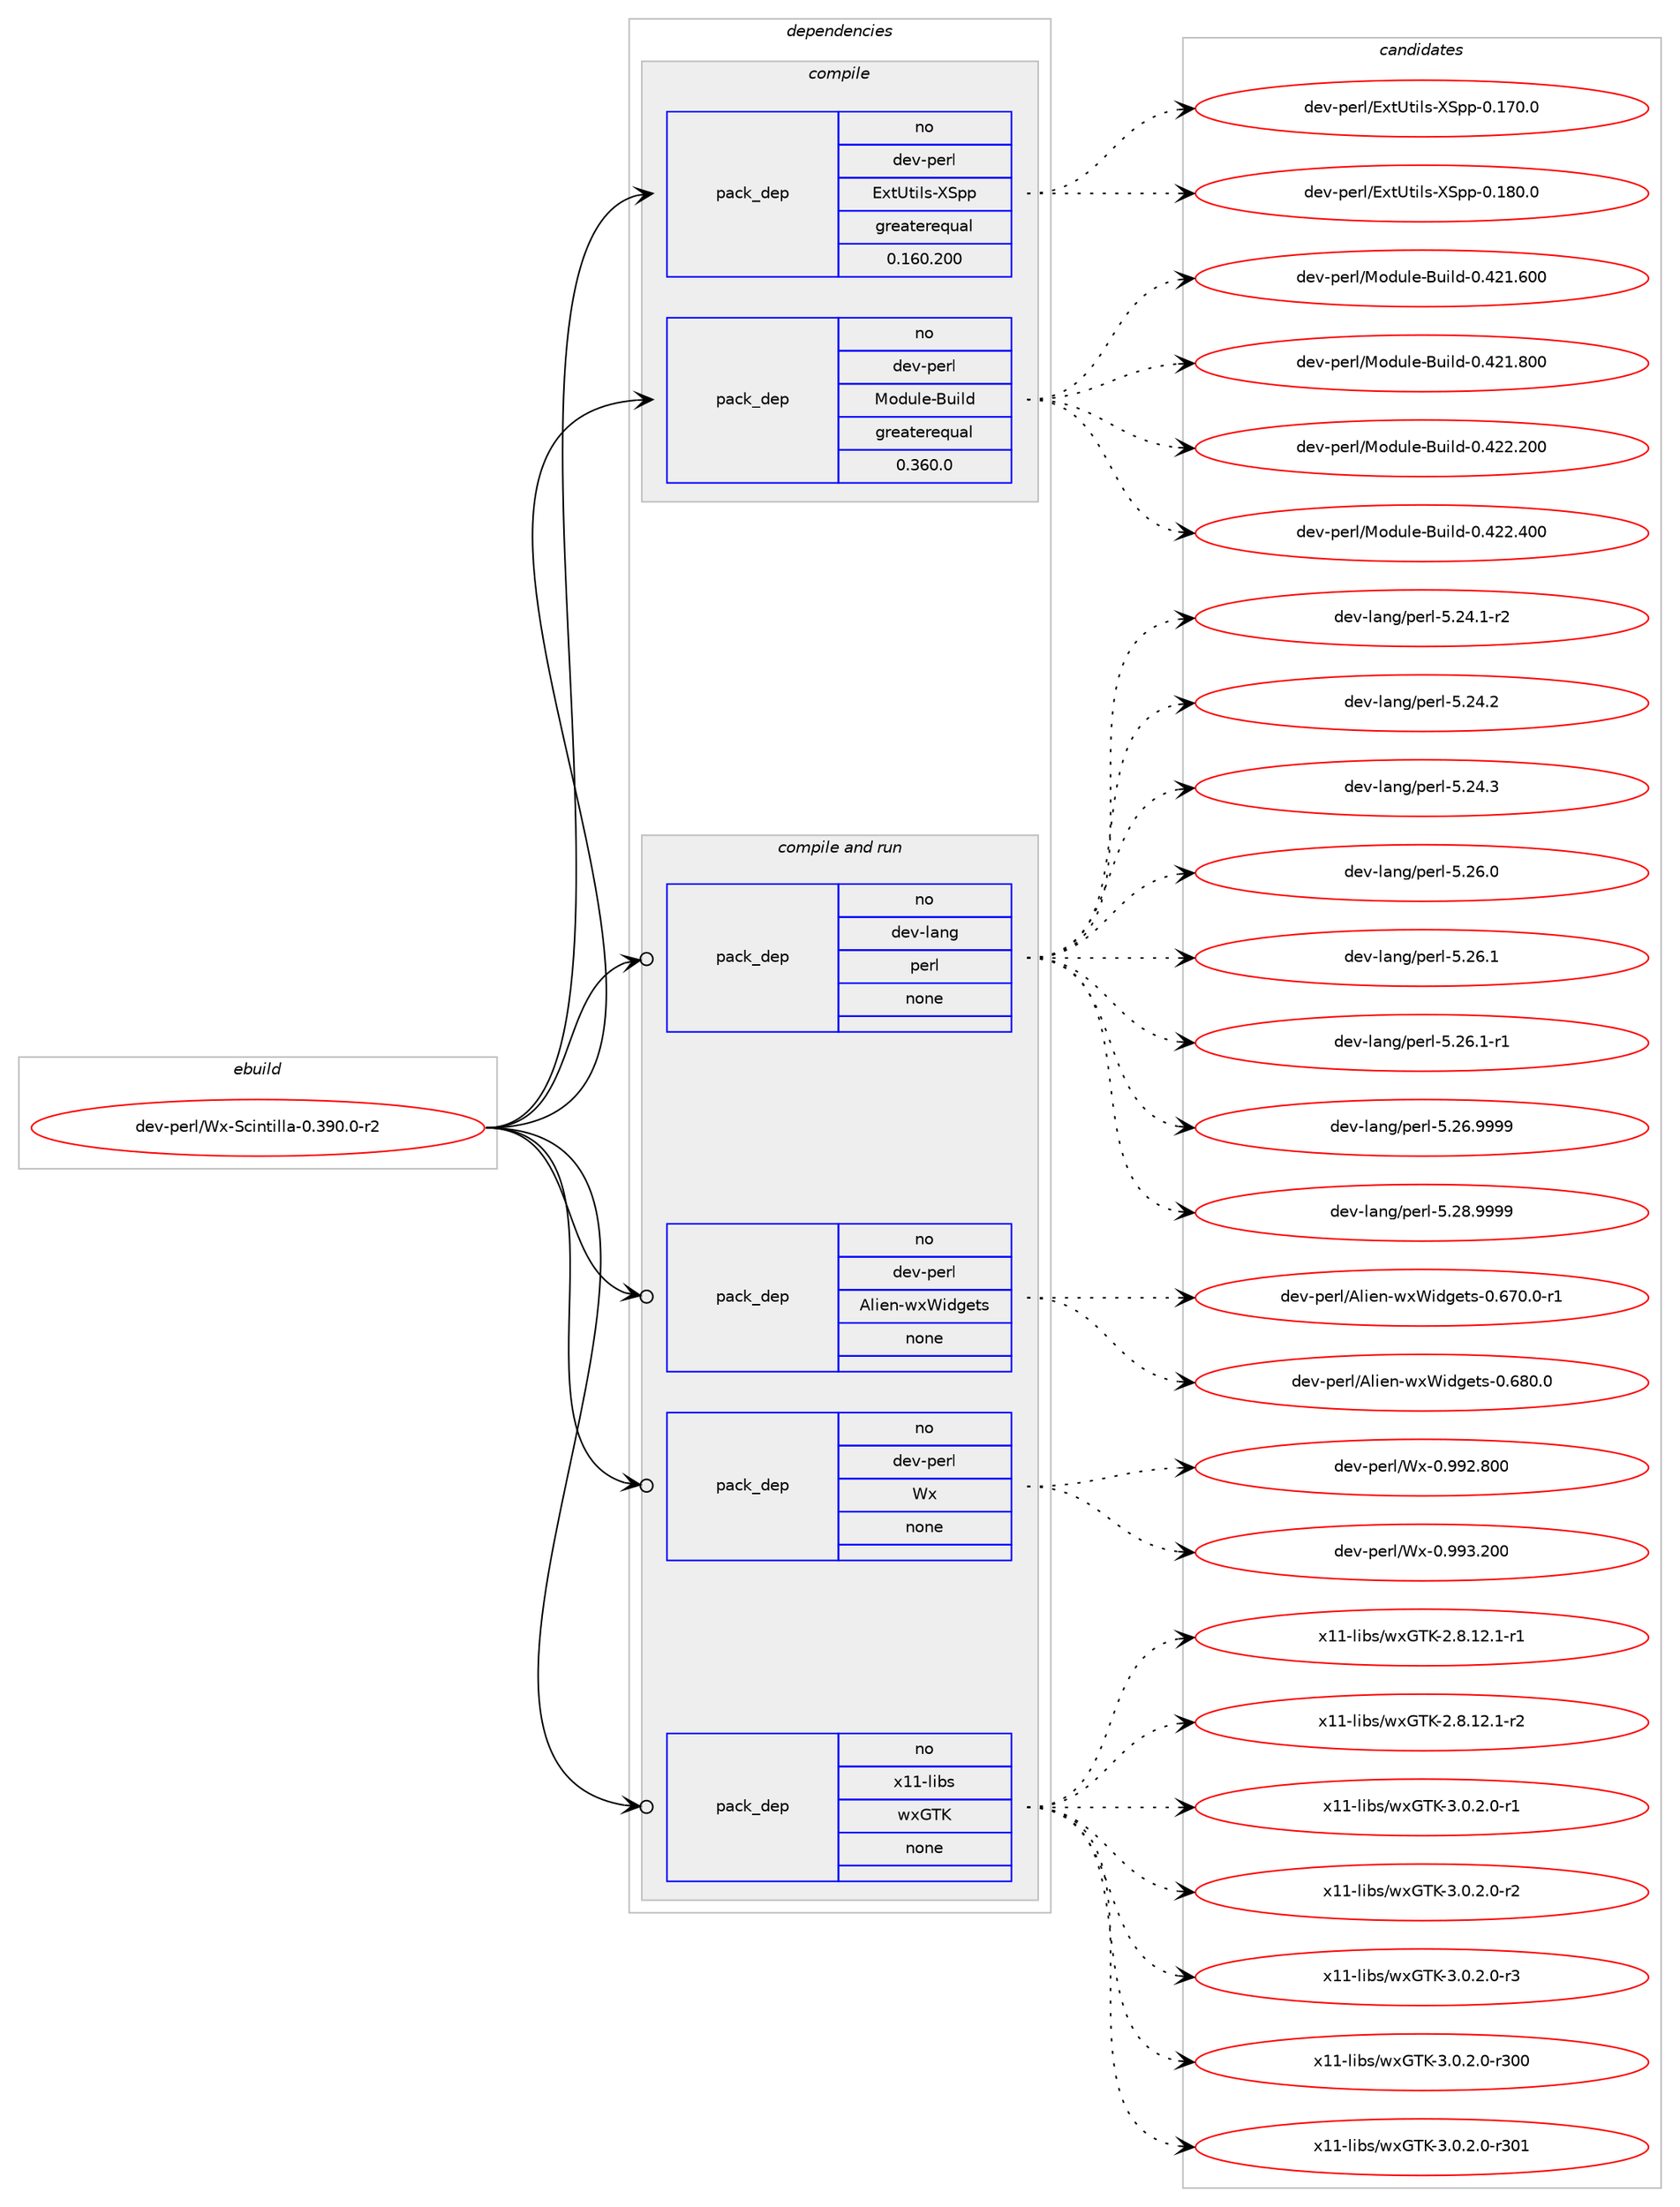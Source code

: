 digraph prolog {

# *************
# Graph options
# *************

newrank=true;
concentrate=true;
compound=true;
graph [rankdir=LR,fontname=Helvetica,fontsize=10,ranksep=1.5];#, ranksep=2.5, nodesep=0.2];
edge  [arrowhead=vee];
node  [fontname=Helvetica,fontsize=10];

# **********
# The ebuild
# **********

subgraph cluster_leftcol {
color=gray;
rank=same;
label=<<i>ebuild</i>>;
id [label="dev-perl/Wx-Scintilla-0.390.0-r2", color=red, width=4, href="../dev-perl/Wx-Scintilla-0.390.0-r2.svg"];
}

# ****************
# The dependencies
# ****************

subgraph cluster_midcol {
color=gray;
label=<<i>dependencies</i>>;
subgraph cluster_compile {
fillcolor="#eeeeee";
style=filled;
label=<<i>compile</i>>;
subgraph pack108706 {
dependency140634 [label=<<TABLE BORDER="0" CELLBORDER="1" CELLSPACING="0" CELLPADDING="4" WIDTH="220"><TR><TD ROWSPAN="6" CELLPADDING="30">pack_dep</TD></TR><TR><TD WIDTH="110">no</TD></TR><TR><TD>dev-perl</TD></TR><TR><TD>ExtUtils-XSpp</TD></TR><TR><TD>greaterequal</TD></TR><TR><TD>0.160.200</TD></TR></TABLE>>, shape=none, color=blue];
}
id:e -> dependency140634:w [weight=20,style="solid",arrowhead="vee"];
subgraph pack108707 {
dependency140635 [label=<<TABLE BORDER="0" CELLBORDER="1" CELLSPACING="0" CELLPADDING="4" WIDTH="220"><TR><TD ROWSPAN="6" CELLPADDING="30">pack_dep</TD></TR><TR><TD WIDTH="110">no</TD></TR><TR><TD>dev-perl</TD></TR><TR><TD>Module-Build</TD></TR><TR><TD>greaterequal</TD></TR><TR><TD>0.360.0</TD></TR></TABLE>>, shape=none, color=blue];
}
id:e -> dependency140635:w [weight=20,style="solid",arrowhead="vee"];
}
subgraph cluster_compileandrun {
fillcolor="#eeeeee";
style=filled;
label=<<i>compile and run</i>>;
subgraph pack108708 {
dependency140636 [label=<<TABLE BORDER="0" CELLBORDER="1" CELLSPACING="0" CELLPADDING="4" WIDTH="220"><TR><TD ROWSPAN="6" CELLPADDING="30">pack_dep</TD></TR><TR><TD WIDTH="110">no</TD></TR><TR><TD>dev-lang</TD></TR><TR><TD>perl</TD></TR><TR><TD>none</TD></TR><TR><TD></TD></TR></TABLE>>, shape=none, color=blue];
}
id:e -> dependency140636:w [weight=20,style="solid",arrowhead="odotvee"];
subgraph pack108709 {
dependency140637 [label=<<TABLE BORDER="0" CELLBORDER="1" CELLSPACING="0" CELLPADDING="4" WIDTH="220"><TR><TD ROWSPAN="6" CELLPADDING="30">pack_dep</TD></TR><TR><TD WIDTH="110">no</TD></TR><TR><TD>dev-perl</TD></TR><TR><TD>Alien-wxWidgets</TD></TR><TR><TD>none</TD></TR><TR><TD></TD></TR></TABLE>>, shape=none, color=blue];
}
id:e -> dependency140637:w [weight=20,style="solid",arrowhead="odotvee"];
subgraph pack108710 {
dependency140638 [label=<<TABLE BORDER="0" CELLBORDER="1" CELLSPACING="0" CELLPADDING="4" WIDTH="220"><TR><TD ROWSPAN="6" CELLPADDING="30">pack_dep</TD></TR><TR><TD WIDTH="110">no</TD></TR><TR><TD>dev-perl</TD></TR><TR><TD>Wx</TD></TR><TR><TD>none</TD></TR><TR><TD></TD></TR></TABLE>>, shape=none, color=blue];
}
id:e -> dependency140638:w [weight=20,style="solid",arrowhead="odotvee"];
subgraph pack108711 {
dependency140639 [label=<<TABLE BORDER="0" CELLBORDER="1" CELLSPACING="0" CELLPADDING="4" WIDTH="220"><TR><TD ROWSPAN="6" CELLPADDING="30">pack_dep</TD></TR><TR><TD WIDTH="110">no</TD></TR><TR><TD>x11-libs</TD></TR><TR><TD>wxGTK</TD></TR><TR><TD>none</TD></TR><TR><TD></TD></TR></TABLE>>, shape=none, color=blue];
}
id:e -> dependency140639:w [weight=20,style="solid",arrowhead="odotvee"];
}
subgraph cluster_run {
fillcolor="#eeeeee";
style=filled;
label=<<i>run</i>>;
}
}

# **************
# The candidates
# **************

subgraph cluster_choices {
rank=same;
color=gray;
label=<<i>candidates</i>>;

subgraph choice108706 {
color=black;
nodesep=1;
choice100101118451121011141084769120116851161051081154588831121124548464955484648 [label="dev-perl/ExtUtils-XSpp-0.170.0", color=red, width=4,href="../dev-perl/ExtUtils-XSpp-0.170.0.svg"];
choice100101118451121011141084769120116851161051081154588831121124548464956484648 [label="dev-perl/ExtUtils-XSpp-0.180.0", color=red, width=4,href="../dev-perl/ExtUtils-XSpp-0.180.0.svg"];
dependency140634:e -> choice100101118451121011141084769120116851161051081154588831121124548464955484648:w [style=dotted,weight="100"];
dependency140634:e -> choice100101118451121011141084769120116851161051081154588831121124548464956484648:w [style=dotted,weight="100"];
}
subgraph choice108707 {
color=black;
nodesep=1;
choice100101118451121011141084777111100117108101456611710510810045484652504946544848 [label="dev-perl/Module-Build-0.421.600", color=red, width=4,href="../dev-perl/Module-Build-0.421.600.svg"];
choice100101118451121011141084777111100117108101456611710510810045484652504946564848 [label="dev-perl/Module-Build-0.421.800", color=red, width=4,href="../dev-perl/Module-Build-0.421.800.svg"];
choice100101118451121011141084777111100117108101456611710510810045484652505046504848 [label="dev-perl/Module-Build-0.422.200", color=red, width=4,href="../dev-perl/Module-Build-0.422.200.svg"];
choice100101118451121011141084777111100117108101456611710510810045484652505046524848 [label="dev-perl/Module-Build-0.422.400", color=red, width=4,href="../dev-perl/Module-Build-0.422.400.svg"];
dependency140635:e -> choice100101118451121011141084777111100117108101456611710510810045484652504946544848:w [style=dotted,weight="100"];
dependency140635:e -> choice100101118451121011141084777111100117108101456611710510810045484652504946564848:w [style=dotted,weight="100"];
dependency140635:e -> choice100101118451121011141084777111100117108101456611710510810045484652505046504848:w [style=dotted,weight="100"];
dependency140635:e -> choice100101118451121011141084777111100117108101456611710510810045484652505046524848:w [style=dotted,weight="100"];
}
subgraph choice108708 {
color=black;
nodesep=1;
choice100101118451089711010347112101114108455346505246494511450 [label="dev-lang/perl-5.24.1-r2", color=red, width=4,href="../dev-lang/perl-5.24.1-r2.svg"];
choice10010111845108971101034711210111410845534650524650 [label="dev-lang/perl-5.24.2", color=red, width=4,href="../dev-lang/perl-5.24.2.svg"];
choice10010111845108971101034711210111410845534650524651 [label="dev-lang/perl-5.24.3", color=red, width=4,href="../dev-lang/perl-5.24.3.svg"];
choice10010111845108971101034711210111410845534650544648 [label="dev-lang/perl-5.26.0", color=red, width=4,href="../dev-lang/perl-5.26.0.svg"];
choice10010111845108971101034711210111410845534650544649 [label="dev-lang/perl-5.26.1", color=red, width=4,href="../dev-lang/perl-5.26.1.svg"];
choice100101118451089711010347112101114108455346505446494511449 [label="dev-lang/perl-5.26.1-r1", color=red, width=4,href="../dev-lang/perl-5.26.1-r1.svg"];
choice10010111845108971101034711210111410845534650544657575757 [label="dev-lang/perl-5.26.9999", color=red, width=4,href="../dev-lang/perl-5.26.9999.svg"];
choice10010111845108971101034711210111410845534650564657575757 [label="dev-lang/perl-5.28.9999", color=red, width=4,href="../dev-lang/perl-5.28.9999.svg"];
dependency140636:e -> choice100101118451089711010347112101114108455346505246494511450:w [style=dotted,weight="100"];
dependency140636:e -> choice10010111845108971101034711210111410845534650524650:w [style=dotted,weight="100"];
dependency140636:e -> choice10010111845108971101034711210111410845534650524651:w [style=dotted,weight="100"];
dependency140636:e -> choice10010111845108971101034711210111410845534650544648:w [style=dotted,weight="100"];
dependency140636:e -> choice10010111845108971101034711210111410845534650544649:w [style=dotted,weight="100"];
dependency140636:e -> choice100101118451089711010347112101114108455346505446494511449:w [style=dotted,weight="100"];
dependency140636:e -> choice10010111845108971101034711210111410845534650544657575757:w [style=dotted,weight="100"];
dependency140636:e -> choice10010111845108971101034711210111410845534650564657575757:w [style=dotted,weight="100"];
}
subgraph choice108709 {
color=black;
nodesep=1;
choice100101118451121011141084765108105101110451191208710510010310111611545484654554846484511449 [label="dev-perl/Alien-wxWidgets-0.670.0-r1", color=red, width=4,href="../dev-perl/Alien-wxWidgets-0.670.0-r1.svg"];
choice10010111845112101114108476510810510111045119120871051001031011161154548465456484648 [label="dev-perl/Alien-wxWidgets-0.680.0", color=red, width=4,href="../dev-perl/Alien-wxWidgets-0.680.0.svg"];
dependency140637:e -> choice100101118451121011141084765108105101110451191208710510010310111611545484654554846484511449:w [style=dotted,weight="100"];
dependency140637:e -> choice10010111845112101114108476510810510111045119120871051001031011161154548465456484648:w [style=dotted,weight="100"];
}
subgraph choice108710 {
color=black;
nodesep=1;
choice10010111845112101114108478712045484657575046564848 [label="dev-perl/Wx-0.992.800", color=red, width=4,href="../dev-perl/Wx-0.992.800.svg"];
choice10010111845112101114108478712045484657575146504848 [label="dev-perl/Wx-0.993.200", color=red, width=4,href="../dev-perl/Wx-0.993.200.svg"];
dependency140638:e -> choice10010111845112101114108478712045484657575046564848:w [style=dotted,weight="100"];
dependency140638:e -> choice10010111845112101114108478712045484657575146504848:w [style=dotted,weight="100"];
}
subgraph choice108711 {
color=black;
nodesep=1;
choice12049494510810598115471191207184754550465646495046494511449 [label="x11-libs/wxGTK-2.8.12.1-r1", color=red, width=4,href="../x11-libs/wxGTK-2.8.12.1-r1.svg"];
choice12049494510810598115471191207184754550465646495046494511450 [label="x11-libs/wxGTK-2.8.12.1-r2", color=red, width=4,href="../x11-libs/wxGTK-2.8.12.1-r2.svg"];
choice120494945108105981154711912071847545514648465046484511449 [label="x11-libs/wxGTK-3.0.2.0-r1", color=red, width=4,href="../x11-libs/wxGTK-3.0.2.0-r1.svg"];
choice120494945108105981154711912071847545514648465046484511450 [label="x11-libs/wxGTK-3.0.2.0-r2", color=red, width=4,href="../x11-libs/wxGTK-3.0.2.0-r2.svg"];
choice120494945108105981154711912071847545514648465046484511451 [label="x11-libs/wxGTK-3.0.2.0-r3", color=red, width=4,href="../x11-libs/wxGTK-3.0.2.0-r3.svg"];
choice1204949451081059811547119120718475455146484650464845114514848 [label="x11-libs/wxGTK-3.0.2.0-r300", color=red, width=4,href="../x11-libs/wxGTK-3.0.2.0-r300.svg"];
choice1204949451081059811547119120718475455146484650464845114514849 [label="x11-libs/wxGTK-3.0.2.0-r301", color=red, width=4,href="../x11-libs/wxGTK-3.0.2.0-r301.svg"];
dependency140639:e -> choice12049494510810598115471191207184754550465646495046494511449:w [style=dotted,weight="100"];
dependency140639:e -> choice12049494510810598115471191207184754550465646495046494511450:w [style=dotted,weight="100"];
dependency140639:e -> choice120494945108105981154711912071847545514648465046484511449:w [style=dotted,weight="100"];
dependency140639:e -> choice120494945108105981154711912071847545514648465046484511450:w [style=dotted,weight="100"];
dependency140639:e -> choice120494945108105981154711912071847545514648465046484511451:w [style=dotted,weight="100"];
dependency140639:e -> choice1204949451081059811547119120718475455146484650464845114514848:w [style=dotted,weight="100"];
dependency140639:e -> choice1204949451081059811547119120718475455146484650464845114514849:w [style=dotted,weight="100"];
}
}

}
